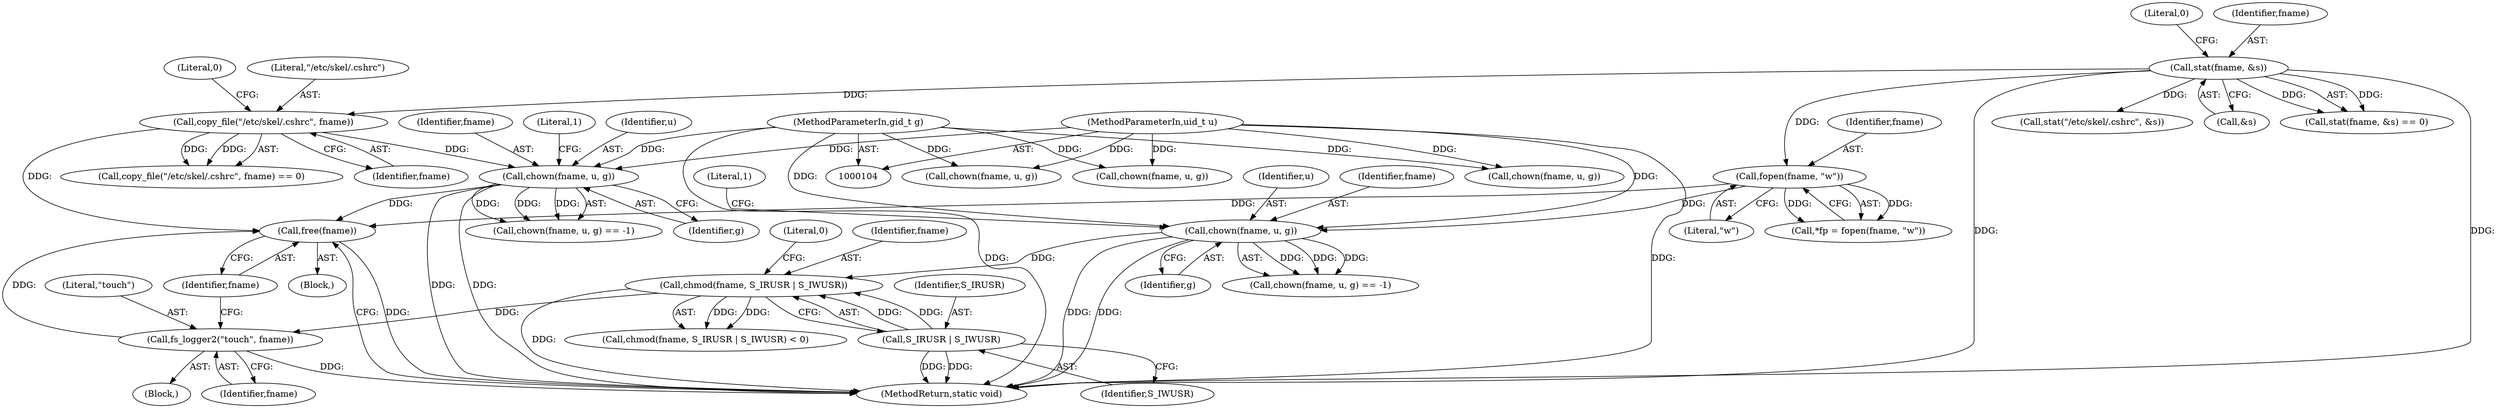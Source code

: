 digraph "0_firejail_903fd8a0789ca3cc3c21d84cd0282481515592ef_1@API" {
"1000309" [label="(Call,free(fname))"];
"1000253" [label="(Call,copy_file(\"/etc/skel/.cshrc\", fname))"];
"1000228" [label="(Call,stat(fname, &s))"];
"1000275" [label="(Call,fopen(fname, \"w\"))"];
"1000260" [label="(Call,chown(fname, u, g))"];
"1000106" [label="(MethodParameterIn,uid_t u)"];
"1000107" [label="(MethodParameterIn,gid_t g)"];
"1000306" [label="(Call,fs_logger2(\"touch\", fname))"];
"1000298" [label="(Call,chmod(fname, S_IRUSR | S_IWUSR))"];
"1000288" [label="(Call,chown(fname, u, g))"];
"1000300" [label="(Call,S_IRUSR | S_IWUSR)"];
"1000300" [label="(Call,S_IRUSR | S_IWUSR)"];
"1000263" [label="(Identifier,g)"];
"1000288" [label="(Call,chown(fname, u, g))"];
"1000273" [label="(Call,*fp = fopen(fname, \"w\"))"];
"1000261" [label="(Identifier,fname)"];
"1000302" [label="(Identifier,S_IWUSR)"];
"1000371" [label="(MethodReturn,static void)"];
"1000187" [label="(Call,chown(fname, u, g))"];
"1000265" [label="(Literal,1)"];
"1000303" [label="(Literal,0)"];
"1000213" [label="(Block,)"];
"1000280" [label="(Block,)"];
"1000277" [label="(Literal,\"w\")"];
"1000232" [label="(Literal,0)"];
"1000297" [label="(Call,chmod(fname, S_IRUSR | S_IWUSR) < 0)"];
"1000256" [label="(Literal,0)"];
"1000107" [label="(MethodParameterIn,gid_t g)"];
"1000229" [label="(Identifier,fname)"];
"1000236" [label="(Call,stat(\"/etc/skel/.cshrc\", &s))"];
"1000291" [label="(Identifier,g)"];
"1000275" [label="(Call,fopen(fname, \"w\"))"];
"1000309" [label="(Call,free(fname))"];
"1000254" [label="(Literal,\"/etc/skel/.cshrc\")"];
"1000299" [label="(Identifier,fname)"];
"1000290" [label="(Identifier,u)"];
"1000262" [label="(Identifier,u)"];
"1000159" [label="(Call,chown(fname, u, g))"];
"1000230" [label="(Call,&s)"];
"1000310" [label="(Identifier,fname)"];
"1000260" [label="(Call,chown(fname, u, g))"];
"1000289" [label="(Identifier,fname)"];
"1000307" [label="(Literal,\"touch\")"];
"1000359" [label="(Call,chown(fname, u, g))"];
"1000301" [label="(Identifier,S_IRUSR)"];
"1000227" [label="(Call,stat(fname, &s) == 0)"];
"1000308" [label="(Identifier,fname)"];
"1000287" [label="(Call,chown(fname, u, g) == -1)"];
"1000259" [label="(Call,chown(fname, u, g) == -1)"];
"1000253" [label="(Call,copy_file(\"/etc/skel/.cshrc\", fname))"];
"1000252" [label="(Call,copy_file(\"/etc/skel/.cshrc\", fname) == 0)"];
"1000276" [label="(Identifier,fname)"];
"1000228" [label="(Call,stat(fname, &s))"];
"1000106" [label="(MethodParameterIn,uid_t u)"];
"1000306" [label="(Call,fs_logger2(\"touch\", fname))"];
"1000298" [label="(Call,chmod(fname, S_IRUSR | S_IWUSR))"];
"1000293" [label="(Literal,1)"];
"1000255" [label="(Identifier,fname)"];
"1000309" -> "1000213"  [label="AST: "];
"1000309" -> "1000310"  [label="CFG: "];
"1000310" -> "1000309"  [label="AST: "];
"1000371" -> "1000309"  [label="CFG: "];
"1000309" -> "1000371"  [label="DDG: "];
"1000253" -> "1000309"  [label="DDG: "];
"1000275" -> "1000309"  [label="DDG: "];
"1000260" -> "1000309"  [label="DDG: "];
"1000306" -> "1000309"  [label="DDG: "];
"1000253" -> "1000252"  [label="AST: "];
"1000253" -> "1000255"  [label="CFG: "];
"1000254" -> "1000253"  [label="AST: "];
"1000255" -> "1000253"  [label="AST: "];
"1000256" -> "1000253"  [label="CFG: "];
"1000253" -> "1000252"  [label="DDG: "];
"1000253" -> "1000252"  [label="DDG: "];
"1000228" -> "1000253"  [label="DDG: "];
"1000253" -> "1000260"  [label="DDG: "];
"1000228" -> "1000227"  [label="AST: "];
"1000228" -> "1000230"  [label="CFG: "];
"1000229" -> "1000228"  [label="AST: "];
"1000230" -> "1000228"  [label="AST: "];
"1000232" -> "1000228"  [label="CFG: "];
"1000228" -> "1000371"  [label="DDG: "];
"1000228" -> "1000371"  [label="DDG: "];
"1000228" -> "1000227"  [label="DDG: "];
"1000228" -> "1000227"  [label="DDG: "];
"1000228" -> "1000236"  [label="DDG: "];
"1000228" -> "1000275"  [label="DDG: "];
"1000275" -> "1000273"  [label="AST: "];
"1000275" -> "1000277"  [label="CFG: "];
"1000276" -> "1000275"  [label="AST: "];
"1000277" -> "1000275"  [label="AST: "];
"1000273" -> "1000275"  [label="CFG: "];
"1000275" -> "1000273"  [label="DDG: "];
"1000275" -> "1000273"  [label="DDG: "];
"1000275" -> "1000288"  [label="DDG: "];
"1000260" -> "1000259"  [label="AST: "];
"1000260" -> "1000263"  [label="CFG: "];
"1000261" -> "1000260"  [label="AST: "];
"1000262" -> "1000260"  [label="AST: "];
"1000263" -> "1000260"  [label="AST: "];
"1000265" -> "1000260"  [label="CFG: "];
"1000260" -> "1000371"  [label="DDG: "];
"1000260" -> "1000371"  [label="DDG: "];
"1000260" -> "1000259"  [label="DDG: "];
"1000260" -> "1000259"  [label="DDG: "];
"1000260" -> "1000259"  [label="DDG: "];
"1000106" -> "1000260"  [label="DDG: "];
"1000107" -> "1000260"  [label="DDG: "];
"1000106" -> "1000104"  [label="AST: "];
"1000106" -> "1000371"  [label="DDG: "];
"1000106" -> "1000159"  [label="DDG: "];
"1000106" -> "1000187"  [label="DDG: "];
"1000106" -> "1000288"  [label="DDG: "];
"1000106" -> "1000359"  [label="DDG: "];
"1000107" -> "1000104"  [label="AST: "];
"1000107" -> "1000371"  [label="DDG: "];
"1000107" -> "1000159"  [label="DDG: "];
"1000107" -> "1000187"  [label="DDG: "];
"1000107" -> "1000288"  [label="DDG: "];
"1000107" -> "1000359"  [label="DDG: "];
"1000306" -> "1000280"  [label="AST: "];
"1000306" -> "1000308"  [label="CFG: "];
"1000307" -> "1000306"  [label="AST: "];
"1000308" -> "1000306"  [label="AST: "];
"1000310" -> "1000306"  [label="CFG: "];
"1000306" -> "1000371"  [label="DDG: "];
"1000298" -> "1000306"  [label="DDG: "];
"1000298" -> "1000297"  [label="AST: "];
"1000298" -> "1000300"  [label="CFG: "];
"1000299" -> "1000298"  [label="AST: "];
"1000300" -> "1000298"  [label="AST: "];
"1000303" -> "1000298"  [label="CFG: "];
"1000298" -> "1000371"  [label="DDG: "];
"1000298" -> "1000297"  [label="DDG: "];
"1000298" -> "1000297"  [label="DDG: "];
"1000288" -> "1000298"  [label="DDG: "];
"1000300" -> "1000298"  [label="DDG: "];
"1000300" -> "1000298"  [label="DDG: "];
"1000288" -> "1000287"  [label="AST: "];
"1000288" -> "1000291"  [label="CFG: "];
"1000289" -> "1000288"  [label="AST: "];
"1000290" -> "1000288"  [label="AST: "];
"1000291" -> "1000288"  [label="AST: "];
"1000293" -> "1000288"  [label="CFG: "];
"1000288" -> "1000371"  [label="DDG: "];
"1000288" -> "1000371"  [label="DDG: "];
"1000288" -> "1000287"  [label="DDG: "];
"1000288" -> "1000287"  [label="DDG: "];
"1000288" -> "1000287"  [label="DDG: "];
"1000300" -> "1000302"  [label="CFG: "];
"1000301" -> "1000300"  [label="AST: "];
"1000302" -> "1000300"  [label="AST: "];
"1000300" -> "1000371"  [label="DDG: "];
"1000300" -> "1000371"  [label="DDG: "];
}
